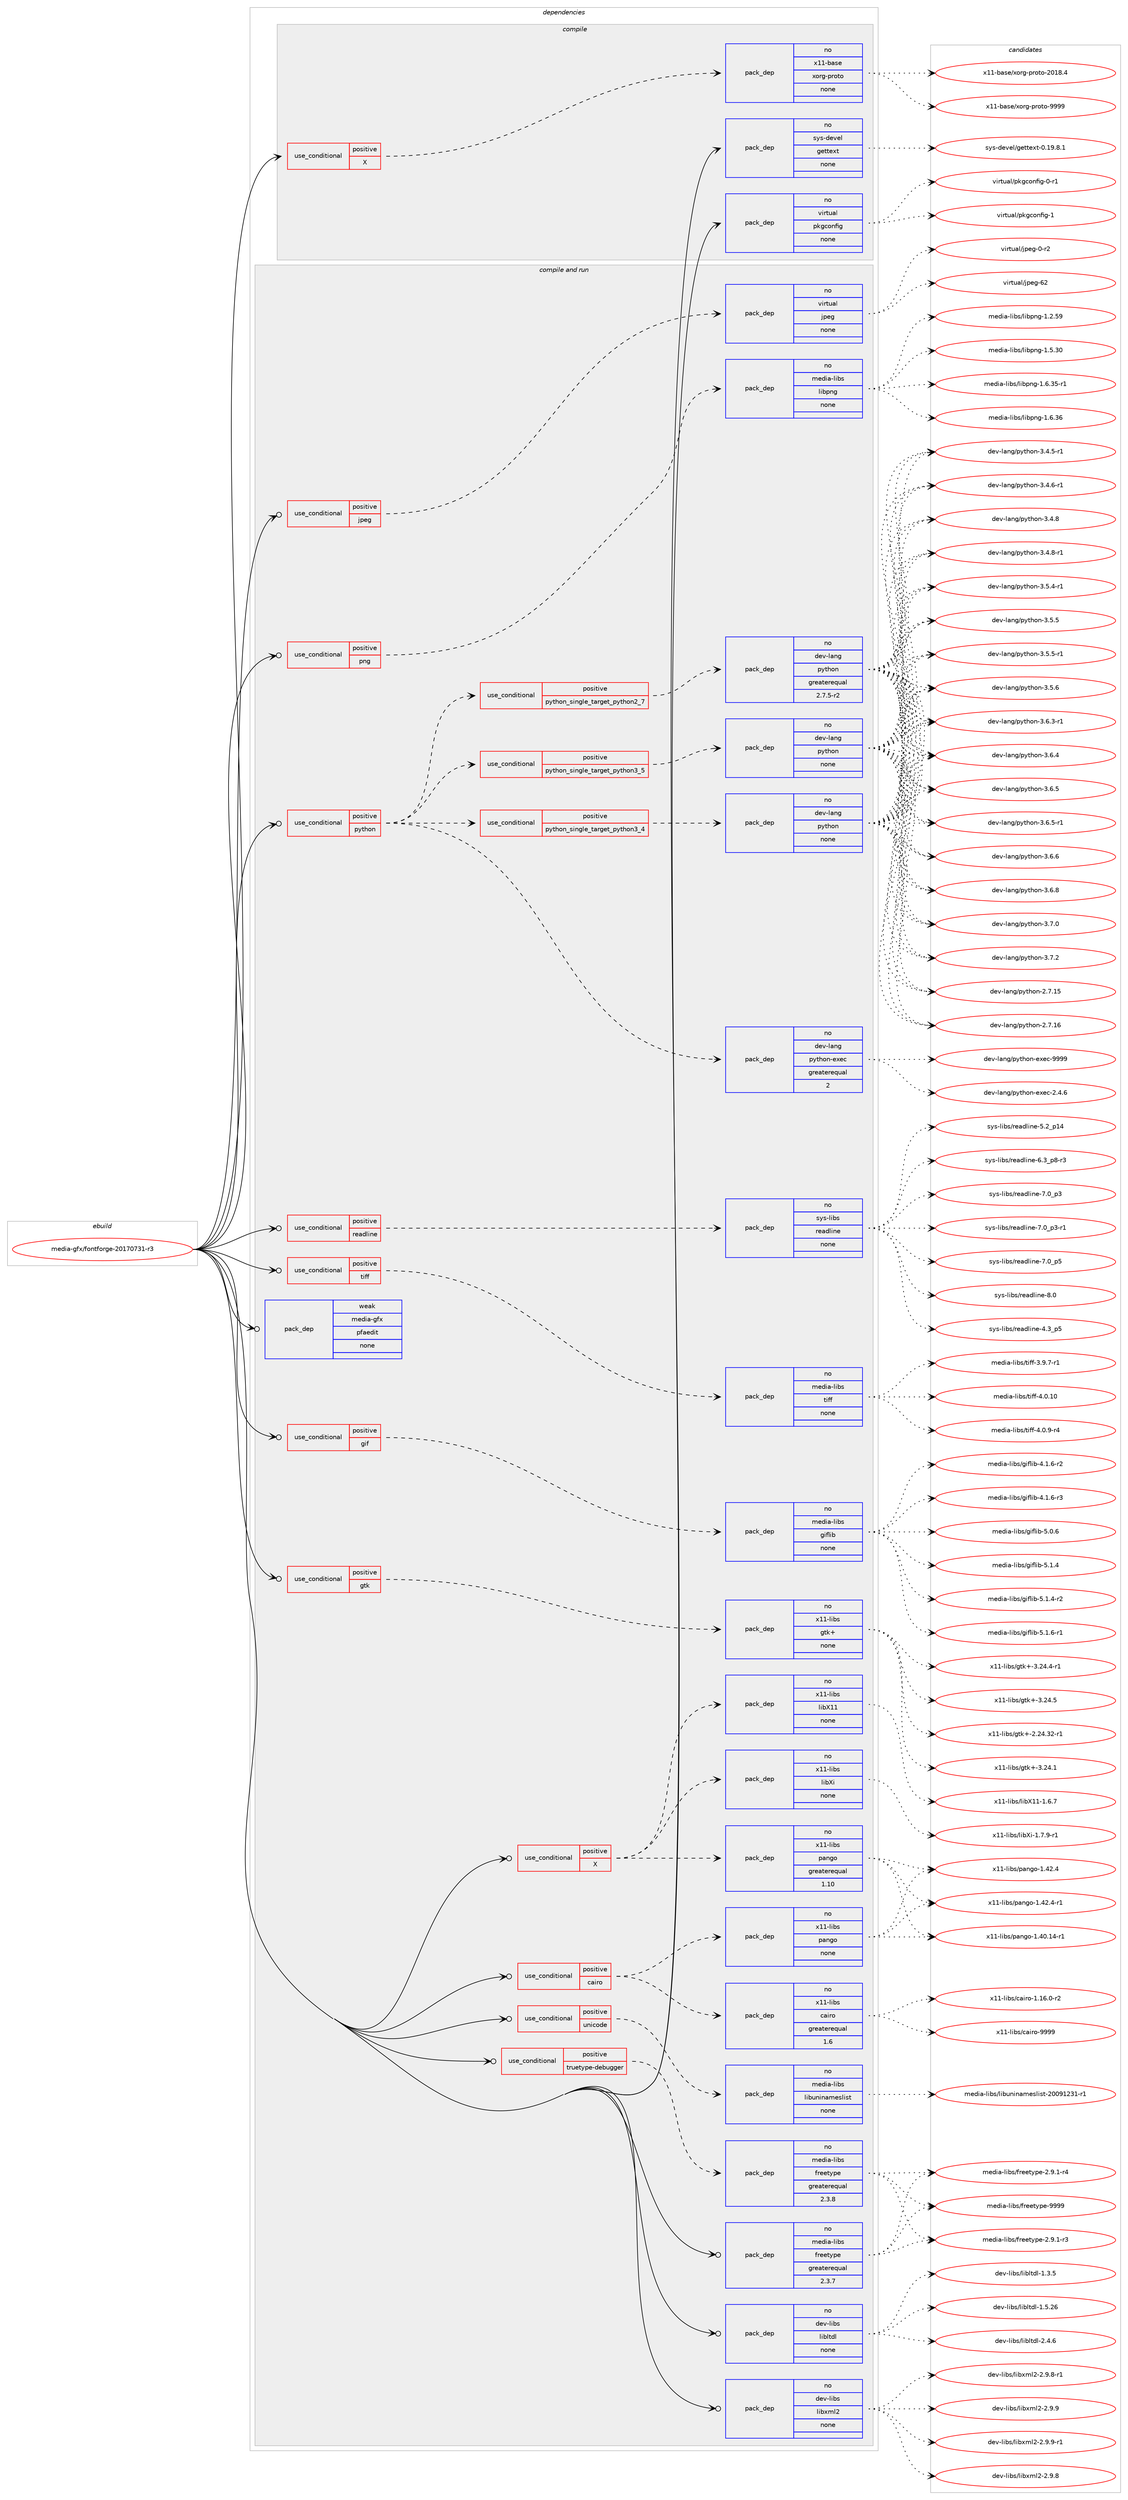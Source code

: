 digraph prolog {

# *************
# Graph options
# *************

newrank=true;
concentrate=true;
compound=true;
graph [rankdir=LR,fontname=Helvetica,fontsize=10,ranksep=1.5];#, ranksep=2.5, nodesep=0.2];
edge  [arrowhead=vee];
node  [fontname=Helvetica,fontsize=10];

# **********
# The ebuild
# **********

subgraph cluster_leftcol {
color=gray;
rank=same;
label=<<i>ebuild</i>>;
id [label="media-gfx/fontforge-20170731-r3", color=red, width=4, href="../media-gfx/fontforge-20170731-r3.svg"];
}

# ****************
# The dependencies
# ****************

subgraph cluster_midcol {
color=gray;
label=<<i>dependencies</i>>;
subgraph cluster_compile {
fillcolor="#eeeeee";
style=filled;
label=<<i>compile</i>>;
subgraph cond432402 {
dependency1603221 [label=<<TABLE BORDER="0" CELLBORDER="1" CELLSPACING="0" CELLPADDING="4"><TR><TD ROWSPAN="3" CELLPADDING="10">use_conditional</TD></TR><TR><TD>positive</TD></TR><TR><TD>X</TD></TR></TABLE>>, shape=none, color=red];
subgraph pack1145264 {
dependency1603222 [label=<<TABLE BORDER="0" CELLBORDER="1" CELLSPACING="0" CELLPADDING="4" WIDTH="220"><TR><TD ROWSPAN="6" CELLPADDING="30">pack_dep</TD></TR><TR><TD WIDTH="110">no</TD></TR><TR><TD>x11-base</TD></TR><TR><TD>xorg-proto</TD></TR><TR><TD>none</TD></TR><TR><TD></TD></TR></TABLE>>, shape=none, color=blue];
}
dependency1603221:e -> dependency1603222:w [weight=20,style="dashed",arrowhead="vee"];
}
id:e -> dependency1603221:w [weight=20,style="solid",arrowhead="vee"];
subgraph pack1145265 {
dependency1603223 [label=<<TABLE BORDER="0" CELLBORDER="1" CELLSPACING="0" CELLPADDING="4" WIDTH="220"><TR><TD ROWSPAN="6" CELLPADDING="30">pack_dep</TD></TR><TR><TD WIDTH="110">no</TD></TR><TR><TD>sys-devel</TD></TR><TR><TD>gettext</TD></TR><TR><TD>none</TD></TR><TR><TD></TD></TR></TABLE>>, shape=none, color=blue];
}
id:e -> dependency1603223:w [weight=20,style="solid",arrowhead="vee"];
subgraph pack1145266 {
dependency1603224 [label=<<TABLE BORDER="0" CELLBORDER="1" CELLSPACING="0" CELLPADDING="4" WIDTH="220"><TR><TD ROWSPAN="6" CELLPADDING="30">pack_dep</TD></TR><TR><TD WIDTH="110">no</TD></TR><TR><TD>virtual</TD></TR><TR><TD>pkgconfig</TD></TR><TR><TD>none</TD></TR><TR><TD></TD></TR></TABLE>>, shape=none, color=blue];
}
id:e -> dependency1603224:w [weight=20,style="solid",arrowhead="vee"];
}
subgraph cluster_compileandrun {
fillcolor="#eeeeee";
style=filled;
label=<<i>compile and run</i>>;
subgraph cond432403 {
dependency1603225 [label=<<TABLE BORDER="0" CELLBORDER="1" CELLSPACING="0" CELLPADDING="4"><TR><TD ROWSPAN="3" CELLPADDING="10">use_conditional</TD></TR><TR><TD>positive</TD></TR><TR><TD>X</TD></TR></TABLE>>, shape=none, color=red];
subgraph pack1145267 {
dependency1603226 [label=<<TABLE BORDER="0" CELLBORDER="1" CELLSPACING="0" CELLPADDING="4" WIDTH="220"><TR><TD ROWSPAN="6" CELLPADDING="30">pack_dep</TD></TR><TR><TD WIDTH="110">no</TD></TR><TR><TD>x11-libs</TD></TR><TR><TD>libX11</TD></TR><TR><TD>none</TD></TR><TR><TD></TD></TR></TABLE>>, shape=none, color=blue];
}
dependency1603225:e -> dependency1603226:w [weight=20,style="dashed",arrowhead="vee"];
subgraph pack1145268 {
dependency1603227 [label=<<TABLE BORDER="0" CELLBORDER="1" CELLSPACING="0" CELLPADDING="4" WIDTH="220"><TR><TD ROWSPAN="6" CELLPADDING="30">pack_dep</TD></TR><TR><TD WIDTH="110">no</TD></TR><TR><TD>x11-libs</TD></TR><TR><TD>libXi</TD></TR><TR><TD>none</TD></TR><TR><TD></TD></TR></TABLE>>, shape=none, color=blue];
}
dependency1603225:e -> dependency1603227:w [weight=20,style="dashed",arrowhead="vee"];
subgraph pack1145269 {
dependency1603228 [label=<<TABLE BORDER="0" CELLBORDER="1" CELLSPACING="0" CELLPADDING="4" WIDTH="220"><TR><TD ROWSPAN="6" CELLPADDING="30">pack_dep</TD></TR><TR><TD WIDTH="110">no</TD></TR><TR><TD>x11-libs</TD></TR><TR><TD>pango</TD></TR><TR><TD>greaterequal</TD></TR><TR><TD>1.10</TD></TR></TABLE>>, shape=none, color=blue];
}
dependency1603225:e -> dependency1603228:w [weight=20,style="dashed",arrowhead="vee"];
}
id:e -> dependency1603225:w [weight=20,style="solid",arrowhead="odotvee"];
subgraph cond432404 {
dependency1603229 [label=<<TABLE BORDER="0" CELLBORDER="1" CELLSPACING="0" CELLPADDING="4"><TR><TD ROWSPAN="3" CELLPADDING="10">use_conditional</TD></TR><TR><TD>positive</TD></TR><TR><TD>cairo</TD></TR></TABLE>>, shape=none, color=red];
subgraph pack1145270 {
dependency1603230 [label=<<TABLE BORDER="0" CELLBORDER="1" CELLSPACING="0" CELLPADDING="4" WIDTH="220"><TR><TD ROWSPAN="6" CELLPADDING="30">pack_dep</TD></TR><TR><TD WIDTH="110">no</TD></TR><TR><TD>x11-libs</TD></TR><TR><TD>cairo</TD></TR><TR><TD>greaterequal</TD></TR><TR><TD>1.6</TD></TR></TABLE>>, shape=none, color=blue];
}
dependency1603229:e -> dependency1603230:w [weight=20,style="dashed",arrowhead="vee"];
subgraph pack1145271 {
dependency1603231 [label=<<TABLE BORDER="0" CELLBORDER="1" CELLSPACING="0" CELLPADDING="4" WIDTH="220"><TR><TD ROWSPAN="6" CELLPADDING="30">pack_dep</TD></TR><TR><TD WIDTH="110">no</TD></TR><TR><TD>x11-libs</TD></TR><TR><TD>pango</TD></TR><TR><TD>none</TD></TR><TR><TD></TD></TR></TABLE>>, shape=none, color=blue];
}
dependency1603229:e -> dependency1603231:w [weight=20,style="dashed",arrowhead="vee"];
}
id:e -> dependency1603229:w [weight=20,style="solid",arrowhead="odotvee"];
subgraph cond432405 {
dependency1603232 [label=<<TABLE BORDER="0" CELLBORDER="1" CELLSPACING="0" CELLPADDING="4"><TR><TD ROWSPAN="3" CELLPADDING="10">use_conditional</TD></TR><TR><TD>positive</TD></TR><TR><TD>gif</TD></TR></TABLE>>, shape=none, color=red];
subgraph pack1145272 {
dependency1603233 [label=<<TABLE BORDER="0" CELLBORDER="1" CELLSPACING="0" CELLPADDING="4" WIDTH="220"><TR><TD ROWSPAN="6" CELLPADDING="30">pack_dep</TD></TR><TR><TD WIDTH="110">no</TD></TR><TR><TD>media-libs</TD></TR><TR><TD>giflib</TD></TR><TR><TD>none</TD></TR><TR><TD></TD></TR></TABLE>>, shape=none, color=blue];
}
dependency1603232:e -> dependency1603233:w [weight=20,style="dashed",arrowhead="vee"];
}
id:e -> dependency1603232:w [weight=20,style="solid",arrowhead="odotvee"];
subgraph cond432406 {
dependency1603234 [label=<<TABLE BORDER="0" CELLBORDER="1" CELLSPACING="0" CELLPADDING="4"><TR><TD ROWSPAN="3" CELLPADDING="10">use_conditional</TD></TR><TR><TD>positive</TD></TR><TR><TD>gtk</TD></TR></TABLE>>, shape=none, color=red];
subgraph pack1145273 {
dependency1603235 [label=<<TABLE BORDER="0" CELLBORDER="1" CELLSPACING="0" CELLPADDING="4" WIDTH="220"><TR><TD ROWSPAN="6" CELLPADDING="30">pack_dep</TD></TR><TR><TD WIDTH="110">no</TD></TR><TR><TD>x11-libs</TD></TR><TR><TD>gtk+</TD></TR><TR><TD>none</TD></TR><TR><TD></TD></TR></TABLE>>, shape=none, color=blue];
}
dependency1603234:e -> dependency1603235:w [weight=20,style="dashed",arrowhead="vee"];
}
id:e -> dependency1603234:w [weight=20,style="solid",arrowhead="odotvee"];
subgraph cond432407 {
dependency1603236 [label=<<TABLE BORDER="0" CELLBORDER="1" CELLSPACING="0" CELLPADDING="4"><TR><TD ROWSPAN="3" CELLPADDING="10">use_conditional</TD></TR><TR><TD>positive</TD></TR><TR><TD>jpeg</TD></TR></TABLE>>, shape=none, color=red];
subgraph pack1145274 {
dependency1603237 [label=<<TABLE BORDER="0" CELLBORDER="1" CELLSPACING="0" CELLPADDING="4" WIDTH="220"><TR><TD ROWSPAN="6" CELLPADDING="30">pack_dep</TD></TR><TR><TD WIDTH="110">no</TD></TR><TR><TD>virtual</TD></TR><TR><TD>jpeg</TD></TR><TR><TD>none</TD></TR><TR><TD></TD></TR></TABLE>>, shape=none, color=blue];
}
dependency1603236:e -> dependency1603237:w [weight=20,style="dashed",arrowhead="vee"];
}
id:e -> dependency1603236:w [weight=20,style="solid",arrowhead="odotvee"];
subgraph cond432408 {
dependency1603238 [label=<<TABLE BORDER="0" CELLBORDER="1" CELLSPACING="0" CELLPADDING="4"><TR><TD ROWSPAN="3" CELLPADDING="10">use_conditional</TD></TR><TR><TD>positive</TD></TR><TR><TD>png</TD></TR></TABLE>>, shape=none, color=red];
subgraph pack1145275 {
dependency1603239 [label=<<TABLE BORDER="0" CELLBORDER="1" CELLSPACING="0" CELLPADDING="4" WIDTH="220"><TR><TD ROWSPAN="6" CELLPADDING="30">pack_dep</TD></TR><TR><TD WIDTH="110">no</TD></TR><TR><TD>media-libs</TD></TR><TR><TD>libpng</TD></TR><TR><TD>none</TD></TR><TR><TD></TD></TR></TABLE>>, shape=none, color=blue];
}
dependency1603238:e -> dependency1603239:w [weight=20,style="dashed",arrowhead="vee"];
}
id:e -> dependency1603238:w [weight=20,style="solid",arrowhead="odotvee"];
subgraph cond432409 {
dependency1603240 [label=<<TABLE BORDER="0" CELLBORDER="1" CELLSPACING="0" CELLPADDING="4"><TR><TD ROWSPAN="3" CELLPADDING="10">use_conditional</TD></TR><TR><TD>positive</TD></TR><TR><TD>python</TD></TR></TABLE>>, shape=none, color=red];
subgraph cond432410 {
dependency1603241 [label=<<TABLE BORDER="0" CELLBORDER="1" CELLSPACING="0" CELLPADDING="4"><TR><TD ROWSPAN="3" CELLPADDING="10">use_conditional</TD></TR><TR><TD>positive</TD></TR><TR><TD>python_single_target_python2_7</TD></TR></TABLE>>, shape=none, color=red];
subgraph pack1145276 {
dependency1603242 [label=<<TABLE BORDER="0" CELLBORDER="1" CELLSPACING="0" CELLPADDING="4" WIDTH="220"><TR><TD ROWSPAN="6" CELLPADDING="30">pack_dep</TD></TR><TR><TD WIDTH="110">no</TD></TR><TR><TD>dev-lang</TD></TR><TR><TD>python</TD></TR><TR><TD>greaterequal</TD></TR><TR><TD>2.7.5-r2</TD></TR></TABLE>>, shape=none, color=blue];
}
dependency1603241:e -> dependency1603242:w [weight=20,style="dashed",arrowhead="vee"];
}
dependency1603240:e -> dependency1603241:w [weight=20,style="dashed",arrowhead="vee"];
subgraph cond432411 {
dependency1603243 [label=<<TABLE BORDER="0" CELLBORDER="1" CELLSPACING="0" CELLPADDING="4"><TR><TD ROWSPAN="3" CELLPADDING="10">use_conditional</TD></TR><TR><TD>positive</TD></TR><TR><TD>python_single_target_python3_4</TD></TR></TABLE>>, shape=none, color=red];
subgraph pack1145277 {
dependency1603244 [label=<<TABLE BORDER="0" CELLBORDER="1" CELLSPACING="0" CELLPADDING="4" WIDTH="220"><TR><TD ROWSPAN="6" CELLPADDING="30">pack_dep</TD></TR><TR><TD WIDTH="110">no</TD></TR><TR><TD>dev-lang</TD></TR><TR><TD>python</TD></TR><TR><TD>none</TD></TR><TR><TD></TD></TR></TABLE>>, shape=none, color=blue];
}
dependency1603243:e -> dependency1603244:w [weight=20,style="dashed",arrowhead="vee"];
}
dependency1603240:e -> dependency1603243:w [weight=20,style="dashed",arrowhead="vee"];
subgraph cond432412 {
dependency1603245 [label=<<TABLE BORDER="0" CELLBORDER="1" CELLSPACING="0" CELLPADDING="4"><TR><TD ROWSPAN="3" CELLPADDING="10">use_conditional</TD></TR><TR><TD>positive</TD></TR><TR><TD>python_single_target_python3_5</TD></TR></TABLE>>, shape=none, color=red];
subgraph pack1145278 {
dependency1603246 [label=<<TABLE BORDER="0" CELLBORDER="1" CELLSPACING="0" CELLPADDING="4" WIDTH="220"><TR><TD ROWSPAN="6" CELLPADDING="30">pack_dep</TD></TR><TR><TD WIDTH="110">no</TD></TR><TR><TD>dev-lang</TD></TR><TR><TD>python</TD></TR><TR><TD>none</TD></TR><TR><TD></TD></TR></TABLE>>, shape=none, color=blue];
}
dependency1603245:e -> dependency1603246:w [weight=20,style="dashed",arrowhead="vee"];
}
dependency1603240:e -> dependency1603245:w [weight=20,style="dashed",arrowhead="vee"];
subgraph pack1145279 {
dependency1603247 [label=<<TABLE BORDER="0" CELLBORDER="1" CELLSPACING="0" CELLPADDING="4" WIDTH="220"><TR><TD ROWSPAN="6" CELLPADDING="30">pack_dep</TD></TR><TR><TD WIDTH="110">no</TD></TR><TR><TD>dev-lang</TD></TR><TR><TD>python-exec</TD></TR><TR><TD>greaterequal</TD></TR><TR><TD>2</TD></TR></TABLE>>, shape=none, color=blue];
}
dependency1603240:e -> dependency1603247:w [weight=20,style="dashed",arrowhead="vee"];
}
id:e -> dependency1603240:w [weight=20,style="solid",arrowhead="odotvee"];
subgraph cond432413 {
dependency1603248 [label=<<TABLE BORDER="0" CELLBORDER="1" CELLSPACING="0" CELLPADDING="4"><TR><TD ROWSPAN="3" CELLPADDING="10">use_conditional</TD></TR><TR><TD>positive</TD></TR><TR><TD>readline</TD></TR></TABLE>>, shape=none, color=red];
subgraph pack1145280 {
dependency1603249 [label=<<TABLE BORDER="0" CELLBORDER="1" CELLSPACING="0" CELLPADDING="4" WIDTH="220"><TR><TD ROWSPAN="6" CELLPADDING="30">pack_dep</TD></TR><TR><TD WIDTH="110">no</TD></TR><TR><TD>sys-libs</TD></TR><TR><TD>readline</TD></TR><TR><TD>none</TD></TR><TR><TD></TD></TR></TABLE>>, shape=none, color=blue];
}
dependency1603248:e -> dependency1603249:w [weight=20,style="dashed",arrowhead="vee"];
}
id:e -> dependency1603248:w [weight=20,style="solid",arrowhead="odotvee"];
subgraph cond432414 {
dependency1603250 [label=<<TABLE BORDER="0" CELLBORDER="1" CELLSPACING="0" CELLPADDING="4"><TR><TD ROWSPAN="3" CELLPADDING="10">use_conditional</TD></TR><TR><TD>positive</TD></TR><TR><TD>tiff</TD></TR></TABLE>>, shape=none, color=red];
subgraph pack1145281 {
dependency1603251 [label=<<TABLE BORDER="0" CELLBORDER="1" CELLSPACING="0" CELLPADDING="4" WIDTH="220"><TR><TD ROWSPAN="6" CELLPADDING="30">pack_dep</TD></TR><TR><TD WIDTH="110">no</TD></TR><TR><TD>media-libs</TD></TR><TR><TD>tiff</TD></TR><TR><TD>none</TD></TR><TR><TD></TD></TR></TABLE>>, shape=none, color=blue];
}
dependency1603250:e -> dependency1603251:w [weight=20,style="dashed",arrowhead="vee"];
}
id:e -> dependency1603250:w [weight=20,style="solid",arrowhead="odotvee"];
subgraph cond432415 {
dependency1603252 [label=<<TABLE BORDER="0" CELLBORDER="1" CELLSPACING="0" CELLPADDING="4"><TR><TD ROWSPAN="3" CELLPADDING="10">use_conditional</TD></TR><TR><TD>positive</TD></TR><TR><TD>truetype-debugger</TD></TR></TABLE>>, shape=none, color=red];
subgraph pack1145282 {
dependency1603253 [label=<<TABLE BORDER="0" CELLBORDER="1" CELLSPACING="0" CELLPADDING="4" WIDTH="220"><TR><TD ROWSPAN="6" CELLPADDING="30">pack_dep</TD></TR><TR><TD WIDTH="110">no</TD></TR><TR><TD>media-libs</TD></TR><TR><TD>freetype</TD></TR><TR><TD>greaterequal</TD></TR><TR><TD>2.3.8</TD></TR></TABLE>>, shape=none, color=blue];
}
dependency1603252:e -> dependency1603253:w [weight=20,style="dashed",arrowhead="vee"];
}
id:e -> dependency1603252:w [weight=20,style="solid",arrowhead="odotvee"];
subgraph cond432416 {
dependency1603254 [label=<<TABLE BORDER="0" CELLBORDER="1" CELLSPACING="0" CELLPADDING="4"><TR><TD ROWSPAN="3" CELLPADDING="10">use_conditional</TD></TR><TR><TD>positive</TD></TR><TR><TD>unicode</TD></TR></TABLE>>, shape=none, color=red];
subgraph pack1145283 {
dependency1603255 [label=<<TABLE BORDER="0" CELLBORDER="1" CELLSPACING="0" CELLPADDING="4" WIDTH="220"><TR><TD ROWSPAN="6" CELLPADDING="30">pack_dep</TD></TR><TR><TD WIDTH="110">no</TD></TR><TR><TD>media-libs</TD></TR><TR><TD>libuninameslist</TD></TR><TR><TD>none</TD></TR><TR><TD></TD></TR></TABLE>>, shape=none, color=blue];
}
dependency1603254:e -> dependency1603255:w [weight=20,style="dashed",arrowhead="vee"];
}
id:e -> dependency1603254:w [weight=20,style="solid",arrowhead="odotvee"];
subgraph pack1145284 {
dependency1603256 [label=<<TABLE BORDER="0" CELLBORDER="1" CELLSPACING="0" CELLPADDING="4" WIDTH="220"><TR><TD ROWSPAN="6" CELLPADDING="30">pack_dep</TD></TR><TR><TD WIDTH="110">no</TD></TR><TR><TD>dev-libs</TD></TR><TR><TD>libltdl</TD></TR><TR><TD>none</TD></TR><TR><TD></TD></TR></TABLE>>, shape=none, color=blue];
}
id:e -> dependency1603256:w [weight=20,style="solid",arrowhead="odotvee"];
subgraph pack1145285 {
dependency1603257 [label=<<TABLE BORDER="0" CELLBORDER="1" CELLSPACING="0" CELLPADDING="4" WIDTH="220"><TR><TD ROWSPAN="6" CELLPADDING="30">pack_dep</TD></TR><TR><TD WIDTH="110">no</TD></TR><TR><TD>dev-libs</TD></TR><TR><TD>libxml2</TD></TR><TR><TD>none</TD></TR><TR><TD></TD></TR></TABLE>>, shape=none, color=blue];
}
id:e -> dependency1603257:w [weight=20,style="solid",arrowhead="odotvee"];
subgraph pack1145286 {
dependency1603258 [label=<<TABLE BORDER="0" CELLBORDER="1" CELLSPACING="0" CELLPADDING="4" WIDTH="220"><TR><TD ROWSPAN="6" CELLPADDING="30">pack_dep</TD></TR><TR><TD WIDTH="110">no</TD></TR><TR><TD>media-libs</TD></TR><TR><TD>freetype</TD></TR><TR><TD>greaterequal</TD></TR><TR><TD>2.3.7</TD></TR></TABLE>>, shape=none, color=blue];
}
id:e -> dependency1603258:w [weight=20,style="solid",arrowhead="odotvee"];
subgraph pack1145287 {
dependency1603259 [label=<<TABLE BORDER="0" CELLBORDER="1" CELLSPACING="0" CELLPADDING="4" WIDTH="220"><TR><TD ROWSPAN="6" CELLPADDING="30">pack_dep</TD></TR><TR><TD WIDTH="110">weak</TD></TR><TR><TD>media-gfx</TD></TR><TR><TD>pfaedit</TD></TR><TR><TD>none</TD></TR><TR><TD></TD></TR></TABLE>>, shape=none, color=blue];
}
id:e -> dependency1603259:w [weight=20,style="solid",arrowhead="odotvee"];
}
subgraph cluster_run {
fillcolor="#eeeeee";
style=filled;
label=<<i>run</i>>;
}
}

# **************
# The candidates
# **************

subgraph cluster_choices {
rank=same;
color=gray;
label=<<i>candidates</i>>;

subgraph choice1145264 {
color=black;
nodesep=1;
choice1204949459897115101471201111141034511211411111611145504849564652 [label="x11-base/xorg-proto-2018.4", color=red, width=4,href="../x11-base/xorg-proto-2018.4.svg"];
choice120494945989711510147120111114103451121141111161114557575757 [label="x11-base/xorg-proto-9999", color=red, width=4,href="../x11-base/xorg-proto-9999.svg"];
dependency1603222:e -> choice1204949459897115101471201111141034511211411111611145504849564652:w [style=dotted,weight="100"];
dependency1603222:e -> choice120494945989711510147120111114103451121141111161114557575757:w [style=dotted,weight="100"];
}
subgraph choice1145265 {
color=black;
nodesep=1;
choice1151211154510010111810110847103101116116101120116454846495746564649 [label="sys-devel/gettext-0.19.8.1", color=red, width=4,href="../sys-devel/gettext-0.19.8.1.svg"];
dependency1603223:e -> choice1151211154510010111810110847103101116116101120116454846495746564649:w [style=dotted,weight="100"];
}
subgraph choice1145266 {
color=black;
nodesep=1;
choice11810511411611797108471121071039911111010210510345484511449 [label="virtual/pkgconfig-0-r1", color=red, width=4,href="../virtual/pkgconfig-0-r1.svg"];
choice1181051141161179710847112107103991111101021051034549 [label="virtual/pkgconfig-1", color=red, width=4,href="../virtual/pkgconfig-1.svg"];
dependency1603224:e -> choice11810511411611797108471121071039911111010210510345484511449:w [style=dotted,weight="100"];
dependency1603224:e -> choice1181051141161179710847112107103991111101021051034549:w [style=dotted,weight="100"];
}
subgraph choice1145267 {
color=black;
nodesep=1;
choice120494945108105981154710810598884949454946544655 [label="x11-libs/libX11-1.6.7", color=red, width=4,href="../x11-libs/libX11-1.6.7.svg"];
dependency1603226:e -> choice120494945108105981154710810598884949454946544655:w [style=dotted,weight="100"];
}
subgraph choice1145268 {
color=black;
nodesep=1;
choice120494945108105981154710810598881054549465546574511449 [label="x11-libs/libXi-1.7.9-r1", color=red, width=4,href="../x11-libs/libXi-1.7.9-r1.svg"];
dependency1603227:e -> choice120494945108105981154710810598881054549465546574511449:w [style=dotted,weight="100"];
}
subgraph choice1145269 {
color=black;
nodesep=1;
choice12049494510810598115471129711010311145494652484649524511449 [label="x11-libs/pango-1.40.14-r1", color=red, width=4,href="../x11-libs/pango-1.40.14-r1.svg"];
choice12049494510810598115471129711010311145494652504652 [label="x11-libs/pango-1.42.4", color=red, width=4,href="../x11-libs/pango-1.42.4.svg"];
choice120494945108105981154711297110103111454946525046524511449 [label="x11-libs/pango-1.42.4-r1", color=red, width=4,href="../x11-libs/pango-1.42.4-r1.svg"];
dependency1603228:e -> choice12049494510810598115471129711010311145494652484649524511449:w [style=dotted,weight="100"];
dependency1603228:e -> choice12049494510810598115471129711010311145494652504652:w [style=dotted,weight="100"];
dependency1603228:e -> choice120494945108105981154711297110103111454946525046524511449:w [style=dotted,weight="100"];
}
subgraph choice1145270 {
color=black;
nodesep=1;
choice12049494510810598115479997105114111454946495446484511450 [label="x11-libs/cairo-1.16.0-r2", color=red, width=4,href="../x11-libs/cairo-1.16.0-r2.svg"];
choice120494945108105981154799971051141114557575757 [label="x11-libs/cairo-9999", color=red, width=4,href="../x11-libs/cairo-9999.svg"];
dependency1603230:e -> choice12049494510810598115479997105114111454946495446484511450:w [style=dotted,weight="100"];
dependency1603230:e -> choice120494945108105981154799971051141114557575757:w [style=dotted,weight="100"];
}
subgraph choice1145271 {
color=black;
nodesep=1;
choice12049494510810598115471129711010311145494652484649524511449 [label="x11-libs/pango-1.40.14-r1", color=red, width=4,href="../x11-libs/pango-1.40.14-r1.svg"];
choice12049494510810598115471129711010311145494652504652 [label="x11-libs/pango-1.42.4", color=red, width=4,href="../x11-libs/pango-1.42.4.svg"];
choice120494945108105981154711297110103111454946525046524511449 [label="x11-libs/pango-1.42.4-r1", color=red, width=4,href="../x11-libs/pango-1.42.4-r1.svg"];
dependency1603231:e -> choice12049494510810598115471129711010311145494652484649524511449:w [style=dotted,weight="100"];
dependency1603231:e -> choice12049494510810598115471129711010311145494652504652:w [style=dotted,weight="100"];
dependency1603231:e -> choice120494945108105981154711297110103111454946525046524511449:w [style=dotted,weight="100"];
}
subgraph choice1145272 {
color=black;
nodesep=1;
choice10910110010597451081059811547103105102108105984552464946544511450 [label="media-libs/giflib-4.1.6-r2", color=red, width=4,href="../media-libs/giflib-4.1.6-r2.svg"];
choice10910110010597451081059811547103105102108105984552464946544511451 [label="media-libs/giflib-4.1.6-r3", color=red, width=4,href="../media-libs/giflib-4.1.6-r3.svg"];
choice1091011001059745108105981154710310510210810598455346484654 [label="media-libs/giflib-5.0.6", color=red, width=4,href="../media-libs/giflib-5.0.6.svg"];
choice1091011001059745108105981154710310510210810598455346494652 [label="media-libs/giflib-5.1.4", color=red, width=4,href="../media-libs/giflib-5.1.4.svg"];
choice10910110010597451081059811547103105102108105984553464946524511450 [label="media-libs/giflib-5.1.4-r2", color=red, width=4,href="../media-libs/giflib-5.1.4-r2.svg"];
choice10910110010597451081059811547103105102108105984553464946544511449 [label="media-libs/giflib-5.1.6-r1", color=red, width=4,href="../media-libs/giflib-5.1.6-r1.svg"];
dependency1603233:e -> choice10910110010597451081059811547103105102108105984552464946544511450:w [style=dotted,weight="100"];
dependency1603233:e -> choice10910110010597451081059811547103105102108105984552464946544511451:w [style=dotted,weight="100"];
dependency1603233:e -> choice1091011001059745108105981154710310510210810598455346484654:w [style=dotted,weight="100"];
dependency1603233:e -> choice1091011001059745108105981154710310510210810598455346494652:w [style=dotted,weight="100"];
dependency1603233:e -> choice10910110010597451081059811547103105102108105984553464946524511450:w [style=dotted,weight="100"];
dependency1603233:e -> choice10910110010597451081059811547103105102108105984553464946544511449:w [style=dotted,weight="100"];
}
subgraph choice1145273 {
color=black;
nodesep=1;
choice12049494510810598115471031161074345504650524651504511449 [label="x11-libs/gtk+-2.24.32-r1", color=red, width=4,href="../x11-libs/gtk+-2.24.32-r1.svg"];
choice12049494510810598115471031161074345514650524649 [label="x11-libs/gtk+-3.24.1", color=red, width=4,href="../x11-libs/gtk+-3.24.1.svg"];
choice120494945108105981154710311610743455146505246524511449 [label="x11-libs/gtk+-3.24.4-r1", color=red, width=4,href="../x11-libs/gtk+-3.24.4-r1.svg"];
choice12049494510810598115471031161074345514650524653 [label="x11-libs/gtk+-3.24.5", color=red, width=4,href="../x11-libs/gtk+-3.24.5.svg"];
dependency1603235:e -> choice12049494510810598115471031161074345504650524651504511449:w [style=dotted,weight="100"];
dependency1603235:e -> choice12049494510810598115471031161074345514650524649:w [style=dotted,weight="100"];
dependency1603235:e -> choice120494945108105981154710311610743455146505246524511449:w [style=dotted,weight="100"];
dependency1603235:e -> choice12049494510810598115471031161074345514650524653:w [style=dotted,weight="100"];
}
subgraph choice1145274 {
color=black;
nodesep=1;
choice118105114116117971084710611210110345484511450 [label="virtual/jpeg-0-r2", color=red, width=4,href="../virtual/jpeg-0-r2.svg"];
choice1181051141161179710847106112101103455450 [label="virtual/jpeg-62", color=red, width=4,href="../virtual/jpeg-62.svg"];
dependency1603237:e -> choice118105114116117971084710611210110345484511450:w [style=dotted,weight="100"];
dependency1603237:e -> choice1181051141161179710847106112101103455450:w [style=dotted,weight="100"];
}
subgraph choice1145275 {
color=black;
nodesep=1;
choice109101100105974510810598115471081059811211010345494650465357 [label="media-libs/libpng-1.2.59", color=red, width=4,href="../media-libs/libpng-1.2.59.svg"];
choice109101100105974510810598115471081059811211010345494653465148 [label="media-libs/libpng-1.5.30", color=red, width=4,href="../media-libs/libpng-1.5.30.svg"];
choice1091011001059745108105981154710810598112110103454946544651534511449 [label="media-libs/libpng-1.6.35-r1", color=red, width=4,href="../media-libs/libpng-1.6.35-r1.svg"];
choice109101100105974510810598115471081059811211010345494654465154 [label="media-libs/libpng-1.6.36", color=red, width=4,href="../media-libs/libpng-1.6.36.svg"];
dependency1603239:e -> choice109101100105974510810598115471081059811211010345494650465357:w [style=dotted,weight="100"];
dependency1603239:e -> choice109101100105974510810598115471081059811211010345494653465148:w [style=dotted,weight="100"];
dependency1603239:e -> choice1091011001059745108105981154710810598112110103454946544651534511449:w [style=dotted,weight="100"];
dependency1603239:e -> choice109101100105974510810598115471081059811211010345494654465154:w [style=dotted,weight="100"];
}
subgraph choice1145276 {
color=black;
nodesep=1;
choice10010111845108971101034711212111610411111045504655464953 [label="dev-lang/python-2.7.15", color=red, width=4,href="../dev-lang/python-2.7.15.svg"];
choice10010111845108971101034711212111610411111045504655464954 [label="dev-lang/python-2.7.16", color=red, width=4,href="../dev-lang/python-2.7.16.svg"];
choice1001011184510897110103471121211161041111104551465246534511449 [label="dev-lang/python-3.4.5-r1", color=red, width=4,href="../dev-lang/python-3.4.5-r1.svg"];
choice1001011184510897110103471121211161041111104551465246544511449 [label="dev-lang/python-3.4.6-r1", color=red, width=4,href="../dev-lang/python-3.4.6-r1.svg"];
choice100101118451089711010347112121116104111110455146524656 [label="dev-lang/python-3.4.8", color=red, width=4,href="../dev-lang/python-3.4.8.svg"];
choice1001011184510897110103471121211161041111104551465246564511449 [label="dev-lang/python-3.4.8-r1", color=red, width=4,href="../dev-lang/python-3.4.8-r1.svg"];
choice1001011184510897110103471121211161041111104551465346524511449 [label="dev-lang/python-3.5.4-r1", color=red, width=4,href="../dev-lang/python-3.5.4-r1.svg"];
choice100101118451089711010347112121116104111110455146534653 [label="dev-lang/python-3.5.5", color=red, width=4,href="../dev-lang/python-3.5.5.svg"];
choice1001011184510897110103471121211161041111104551465346534511449 [label="dev-lang/python-3.5.5-r1", color=red, width=4,href="../dev-lang/python-3.5.5-r1.svg"];
choice100101118451089711010347112121116104111110455146534654 [label="dev-lang/python-3.5.6", color=red, width=4,href="../dev-lang/python-3.5.6.svg"];
choice1001011184510897110103471121211161041111104551465446514511449 [label="dev-lang/python-3.6.3-r1", color=red, width=4,href="../dev-lang/python-3.6.3-r1.svg"];
choice100101118451089711010347112121116104111110455146544652 [label="dev-lang/python-3.6.4", color=red, width=4,href="../dev-lang/python-3.6.4.svg"];
choice100101118451089711010347112121116104111110455146544653 [label="dev-lang/python-3.6.5", color=red, width=4,href="../dev-lang/python-3.6.5.svg"];
choice1001011184510897110103471121211161041111104551465446534511449 [label="dev-lang/python-3.6.5-r1", color=red, width=4,href="../dev-lang/python-3.6.5-r1.svg"];
choice100101118451089711010347112121116104111110455146544654 [label="dev-lang/python-3.6.6", color=red, width=4,href="../dev-lang/python-3.6.6.svg"];
choice100101118451089711010347112121116104111110455146544656 [label="dev-lang/python-3.6.8", color=red, width=4,href="../dev-lang/python-3.6.8.svg"];
choice100101118451089711010347112121116104111110455146554648 [label="dev-lang/python-3.7.0", color=red, width=4,href="../dev-lang/python-3.7.0.svg"];
choice100101118451089711010347112121116104111110455146554650 [label="dev-lang/python-3.7.2", color=red, width=4,href="../dev-lang/python-3.7.2.svg"];
dependency1603242:e -> choice10010111845108971101034711212111610411111045504655464953:w [style=dotted,weight="100"];
dependency1603242:e -> choice10010111845108971101034711212111610411111045504655464954:w [style=dotted,weight="100"];
dependency1603242:e -> choice1001011184510897110103471121211161041111104551465246534511449:w [style=dotted,weight="100"];
dependency1603242:e -> choice1001011184510897110103471121211161041111104551465246544511449:w [style=dotted,weight="100"];
dependency1603242:e -> choice100101118451089711010347112121116104111110455146524656:w [style=dotted,weight="100"];
dependency1603242:e -> choice1001011184510897110103471121211161041111104551465246564511449:w [style=dotted,weight="100"];
dependency1603242:e -> choice1001011184510897110103471121211161041111104551465346524511449:w [style=dotted,weight="100"];
dependency1603242:e -> choice100101118451089711010347112121116104111110455146534653:w [style=dotted,weight="100"];
dependency1603242:e -> choice1001011184510897110103471121211161041111104551465346534511449:w [style=dotted,weight="100"];
dependency1603242:e -> choice100101118451089711010347112121116104111110455146534654:w [style=dotted,weight="100"];
dependency1603242:e -> choice1001011184510897110103471121211161041111104551465446514511449:w [style=dotted,weight="100"];
dependency1603242:e -> choice100101118451089711010347112121116104111110455146544652:w [style=dotted,weight="100"];
dependency1603242:e -> choice100101118451089711010347112121116104111110455146544653:w [style=dotted,weight="100"];
dependency1603242:e -> choice1001011184510897110103471121211161041111104551465446534511449:w [style=dotted,weight="100"];
dependency1603242:e -> choice100101118451089711010347112121116104111110455146544654:w [style=dotted,weight="100"];
dependency1603242:e -> choice100101118451089711010347112121116104111110455146544656:w [style=dotted,weight="100"];
dependency1603242:e -> choice100101118451089711010347112121116104111110455146554648:w [style=dotted,weight="100"];
dependency1603242:e -> choice100101118451089711010347112121116104111110455146554650:w [style=dotted,weight="100"];
}
subgraph choice1145277 {
color=black;
nodesep=1;
choice10010111845108971101034711212111610411111045504655464953 [label="dev-lang/python-2.7.15", color=red, width=4,href="../dev-lang/python-2.7.15.svg"];
choice10010111845108971101034711212111610411111045504655464954 [label="dev-lang/python-2.7.16", color=red, width=4,href="../dev-lang/python-2.7.16.svg"];
choice1001011184510897110103471121211161041111104551465246534511449 [label="dev-lang/python-3.4.5-r1", color=red, width=4,href="../dev-lang/python-3.4.5-r1.svg"];
choice1001011184510897110103471121211161041111104551465246544511449 [label="dev-lang/python-3.4.6-r1", color=red, width=4,href="../dev-lang/python-3.4.6-r1.svg"];
choice100101118451089711010347112121116104111110455146524656 [label="dev-lang/python-3.4.8", color=red, width=4,href="../dev-lang/python-3.4.8.svg"];
choice1001011184510897110103471121211161041111104551465246564511449 [label="dev-lang/python-3.4.8-r1", color=red, width=4,href="../dev-lang/python-3.4.8-r1.svg"];
choice1001011184510897110103471121211161041111104551465346524511449 [label="dev-lang/python-3.5.4-r1", color=red, width=4,href="../dev-lang/python-3.5.4-r1.svg"];
choice100101118451089711010347112121116104111110455146534653 [label="dev-lang/python-3.5.5", color=red, width=4,href="../dev-lang/python-3.5.5.svg"];
choice1001011184510897110103471121211161041111104551465346534511449 [label="dev-lang/python-3.5.5-r1", color=red, width=4,href="../dev-lang/python-3.5.5-r1.svg"];
choice100101118451089711010347112121116104111110455146534654 [label="dev-lang/python-3.5.6", color=red, width=4,href="../dev-lang/python-3.5.6.svg"];
choice1001011184510897110103471121211161041111104551465446514511449 [label="dev-lang/python-3.6.3-r1", color=red, width=4,href="../dev-lang/python-3.6.3-r1.svg"];
choice100101118451089711010347112121116104111110455146544652 [label="dev-lang/python-3.6.4", color=red, width=4,href="../dev-lang/python-3.6.4.svg"];
choice100101118451089711010347112121116104111110455146544653 [label="dev-lang/python-3.6.5", color=red, width=4,href="../dev-lang/python-3.6.5.svg"];
choice1001011184510897110103471121211161041111104551465446534511449 [label="dev-lang/python-3.6.5-r1", color=red, width=4,href="../dev-lang/python-3.6.5-r1.svg"];
choice100101118451089711010347112121116104111110455146544654 [label="dev-lang/python-3.6.6", color=red, width=4,href="../dev-lang/python-3.6.6.svg"];
choice100101118451089711010347112121116104111110455146544656 [label="dev-lang/python-3.6.8", color=red, width=4,href="../dev-lang/python-3.6.8.svg"];
choice100101118451089711010347112121116104111110455146554648 [label="dev-lang/python-3.7.0", color=red, width=4,href="../dev-lang/python-3.7.0.svg"];
choice100101118451089711010347112121116104111110455146554650 [label="dev-lang/python-3.7.2", color=red, width=4,href="../dev-lang/python-3.7.2.svg"];
dependency1603244:e -> choice10010111845108971101034711212111610411111045504655464953:w [style=dotted,weight="100"];
dependency1603244:e -> choice10010111845108971101034711212111610411111045504655464954:w [style=dotted,weight="100"];
dependency1603244:e -> choice1001011184510897110103471121211161041111104551465246534511449:w [style=dotted,weight="100"];
dependency1603244:e -> choice1001011184510897110103471121211161041111104551465246544511449:w [style=dotted,weight="100"];
dependency1603244:e -> choice100101118451089711010347112121116104111110455146524656:w [style=dotted,weight="100"];
dependency1603244:e -> choice1001011184510897110103471121211161041111104551465246564511449:w [style=dotted,weight="100"];
dependency1603244:e -> choice1001011184510897110103471121211161041111104551465346524511449:w [style=dotted,weight="100"];
dependency1603244:e -> choice100101118451089711010347112121116104111110455146534653:w [style=dotted,weight="100"];
dependency1603244:e -> choice1001011184510897110103471121211161041111104551465346534511449:w [style=dotted,weight="100"];
dependency1603244:e -> choice100101118451089711010347112121116104111110455146534654:w [style=dotted,weight="100"];
dependency1603244:e -> choice1001011184510897110103471121211161041111104551465446514511449:w [style=dotted,weight="100"];
dependency1603244:e -> choice100101118451089711010347112121116104111110455146544652:w [style=dotted,weight="100"];
dependency1603244:e -> choice100101118451089711010347112121116104111110455146544653:w [style=dotted,weight="100"];
dependency1603244:e -> choice1001011184510897110103471121211161041111104551465446534511449:w [style=dotted,weight="100"];
dependency1603244:e -> choice100101118451089711010347112121116104111110455146544654:w [style=dotted,weight="100"];
dependency1603244:e -> choice100101118451089711010347112121116104111110455146544656:w [style=dotted,weight="100"];
dependency1603244:e -> choice100101118451089711010347112121116104111110455146554648:w [style=dotted,weight="100"];
dependency1603244:e -> choice100101118451089711010347112121116104111110455146554650:w [style=dotted,weight="100"];
}
subgraph choice1145278 {
color=black;
nodesep=1;
choice10010111845108971101034711212111610411111045504655464953 [label="dev-lang/python-2.7.15", color=red, width=4,href="../dev-lang/python-2.7.15.svg"];
choice10010111845108971101034711212111610411111045504655464954 [label="dev-lang/python-2.7.16", color=red, width=4,href="../dev-lang/python-2.7.16.svg"];
choice1001011184510897110103471121211161041111104551465246534511449 [label="dev-lang/python-3.4.5-r1", color=red, width=4,href="../dev-lang/python-3.4.5-r1.svg"];
choice1001011184510897110103471121211161041111104551465246544511449 [label="dev-lang/python-3.4.6-r1", color=red, width=4,href="../dev-lang/python-3.4.6-r1.svg"];
choice100101118451089711010347112121116104111110455146524656 [label="dev-lang/python-3.4.8", color=red, width=4,href="../dev-lang/python-3.4.8.svg"];
choice1001011184510897110103471121211161041111104551465246564511449 [label="dev-lang/python-3.4.8-r1", color=red, width=4,href="../dev-lang/python-3.4.8-r1.svg"];
choice1001011184510897110103471121211161041111104551465346524511449 [label="dev-lang/python-3.5.4-r1", color=red, width=4,href="../dev-lang/python-3.5.4-r1.svg"];
choice100101118451089711010347112121116104111110455146534653 [label="dev-lang/python-3.5.5", color=red, width=4,href="../dev-lang/python-3.5.5.svg"];
choice1001011184510897110103471121211161041111104551465346534511449 [label="dev-lang/python-3.5.5-r1", color=red, width=4,href="../dev-lang/python-3.5.5-r1.svg"];
choice100101118451089711010347112121116104111110455146534654 [label="dev-lang/python-3.5.6", color=red, width=4,href="../dev-lang/python-3.5.6.svg"];
choice1001011184510897110103471121211161041111104551465446514511449 [label="dev-lang/python-3.6.3-r1", color=red, width=4,href="../dev-lang/python-3.6.3-r1.svg"];
choice100101118451089711010347112121116104111110455146544652 [label="dev-lang/python-3.6.4", color=red, width=4,href="../dev-lang/python-3.6.4.svg"];
choice100101118451089711010347112121116104111110455146544653 [label="dev-lang/python-3.6.5", color=red, width=4,href="../dev-lang/python-3.6.5.svg"];
choice1001011184510897110103471121211161041111104551465446534511449 [label="dev-lang/python-3.6.5-r1", color=red, width=4,href="../dev-lang/python-3.6.5-r1.svg"];
choice100101118451089711010347112121116104111110455146544654 [label="dev-lang/python-3.6.6", color=red, width=4,href="../dev-lang/python-3.6.6.svg"];
choice100101118451089711010347112121116104111110455146544656 [label="dev-lang/python-3.6.8", color=red, width=4,href="../dev-lang/python-3.6.8.svg"];
choice100101118451089711010347112121116104111110455146554648 [label="dev-lang/python-3.7.0", color=red, width=4,href="../dev-lang/python-3.7.0.svg"];
choice100101118451089711010347112121116104111110455146554650 [label="dev-lang/python-3.7.2", color=red, width=4,href="../dev-lang/python-3.7.2.svg"];
dependency1603246:e -> choice10010111845108971101034711212111610411111045504655464953:w [style=dotted,weight="100"];
dependency1603246:e -> choice10010111845108971101034711212111610411111045504655464954:w [style=dotted,weight="100"];
dependency1603246:e -> choice1001011184510897110103471121211161041111104551465246534511449:w [style=dotted,weight="100"];
dependency1603246:e -> choice1001011184510897110103471121211161041111104551465246544511449:w [style=dotted,weight="100"];
dependency1603246:e -> choice100101118451089711010347112121116104111110455146524656:w [style=dotted,weight="100"];
dependency1603246:e -> choice1001011184510897110103471121211161041111104551465246564511449:w [style=dotted,weight="100"];
dependency1603246:e -> choice1001011184510897110103471121211161041111104551465346524511449:w [style=dotted,weight="100"];
dependency1603246:e -> choice100101118451089711010347112121116104111110455146534653:w [style=dotted,weight="100"];
dependency1603246:e -> choice1001011184510897110103471121211161041111104551465346534511449:w [style=dotted,weight="100"];
dependency1603246:e -> choice100101118451089711010347112121116104111110455146534654:w [style=dotted,weight="100"];
dependency1603246:e -> choice1001011184510897110103471121211161041111104551465446514511449:w [style=dotted,weight="100"];
dependency1603246:e -> choice100101118451089711010347112121116104111110455146544652:w [style=dotted,weight="100"];
dependency1603246:e -> choice100101118451089711010347112121116104111110455146544653:w [style=dotted,weight="100"];
dependency1603246:e -> choice1001011184510897110103471121211161041111104551465446534511449:w [style=dotted,weight="100"];
dependency1603246:e -> choice100101118451089711010347112121116104111110455146544654:w [style=dotted,weight="100"];
dependency1603246:e -> choice100101118451089711010347112121116104111110455146544656:w [style=dotted,weight="100"];
dependency1603246:e -> choice100101118451089711010347112121116104111110455146554648:w [style=dotted,weight="100"];
dependency1603246:e -> choice100101118451089711010347112121116104111110455146554650:w [style=dotted,weight="100"];
}
subgraph choice1145279 {
color=black;
nodesep=1;
choice1001011184510897110103471121211161041111104510112010199455046524654 [label="dev-lang/python-exec-2.4.6", color=red, width=4,href="../dev-lang/python-exec-2.4.6.svg"];
choice10010111845108971101034711212111610411111045101120101994557575757 [label="dev-lang/python-exec-9999", color=red, width=4,href="../dev-lang/python-exec-9999.svg"];
dependency1603247:e -> choice1001011184510897110103471121211161041111104510112010199455046524654:w [style=dotted,weight="100"];
dependency1603247:e -> choice10010111845108971101034711212111610411111045101120101994557575757:w [style=dotted,weight="100"];
}
subgraph choice1145280 {
color=black;
nodesep=1;
choice11512111545108105981154711410197100108105110101455246519511253 [label="sys-libs/readline-4.3_p5", color=red, width=4,href="../sys-libs/readline-4.3_p5.svg"];
choice1151211154510810598115471141019710010810511010145534650951124952 [label="sys-libs/readline-5.2_p14", color=red, width=4,href="../sys-libs/readline-5.2_p14.svg"];
choice115121115451081059811547114101971001081051101014554465195112564511451 [label="sys-libs/readline-6.3_p8-r3", color=red, width=4,href="../sys-libs/readline-6.3_p8-r3.svg"];
choice11512111545108105981154711410197100108105110101455546489511251 [label="sys-libs/readline-7.0_p3", color=red, width=4,href="../sys-libs/readline-7.0_p3.svg"];
choice115121115451081059811547114101971001081051101014555464895112514511449 [label="sys-libs/readline-7.0_p3-r1", color=red, width=4,href="../sys-libs/readline-7.0_p3-r1.svg"];
choice11512111545108105981154711410197100108105110101455546489511253 [label="sys-libs/readline-7.0_p5", color=red, width=4,href="../sys-libs/readline-7.0_p5.svg"];
choice1151211154510810598115471141019710010810511010145564648 [label="sys-libs/readline-8.0", color=red, width=4,href="../sys-libs/readline-8.0.svg"];
dependency1603249:e -> choice11512111545108105981154711410197100108105110101455246519511253:w [style=dotted,weight="100"];
dependency1603249:e -> choice1151211154510810598115471141019710010810511010145534650951124952:w [style=dotted,weight="100"];
dependency1603249:e -> choice115121115451081059811547114101971001081051101014554465195112564511451:w [style=dotted,weight="100"];
dependency1603249:e -> choice11512111545108105981154711410197100108105110101455546489511251:w [style=dotted,weight="100"];
dependency1603249:e -> choice115121115451081059811547114101971001081051101014555464895112514511449:w [style=dotted,weight="100"];
dependency1603249:e -> choice11512111545108105981154711410197100108105110101455546489511253:w [style=dotted,weight="100"];
dependency1603249:e -> choice1151211154510810598115471141019710010810511010145564648:w [style=dotted,weight="100"];
}
subgraph choice1145281 {
color=black;
nodesep=1;
choice109101100105974510810598115471161051021024551465746554511449 [label="media-libs/tiff-3.9.7-r1", color=red, width=4,href="../media-libs/tiff-3.9.7-r1.svg"];
choice1091011001059745108105981154711610510210245524648464948 [label="media-libs/tiff-4.0.10", color=red, width=4,href="../media-libs/tiff-4.0.10.svg"];
choice109101100105974510810598115471161051021024552464846574511452 [label="media-libs/tiff-4.0.9-r4", color=red, width=4,href="../media-libs/tiff-4.0.9-r4.svg"];
dependency1603251:e -> choice109101100105974510810598115471161051021024551465746554511449:w [style=dotted,weight="100"];
dependency1603251:e -> choice1091011001059745108105981154711610510210245524648464948:w [style=dotted,weight="100"];
dependency1603251:e -> choice109101100105974510810598115471161051021024552464846574511452:w [style=dotted,weight="100"];
}
subgraph choice1145282 {
color=black;
nodesep=1;
choice109101100105974510810598115471021141011011161211121014550465746494511451 [label="media-libs/freetype-2.9.1-r3", color=red, width=4,href="../media-libs/freetype-2.9.1-r3.svg"];
choice109101100105974510810598115471021141011011161211121014550465746494511452 [label="media-libs/freetype-2.9.1-r4", color=red, width=4,href="../media-libs/freetype-2.9.1-r4.svg"];
choice109101100105974510810598115471021141011011161211121014557575757 [label="media-libs/freetype-9999", color=red, width=4,href="../media-libs/freetype-9999.svg"];
dependency1603253:e -> choice109101100105974510810598115471021141011011161211121014550465746494511451:w [style=dotted,weight="100"];
dependency1603253:e -> choice109101100105974510810598115471021141011011161211121014550465746494511452:w [style=dotted,weight="100"];
dependency1603253:e -> choice109101100105974510810598115471021141011011161211121014557575757:w [style=dotted,weight="100"];
}
subgraph choice1145283 {
color=black;
nodesep=1;
choice1091011001059745108105981154710810598117110105110971091011151081051151164550484857495051494511449 [label="media-libs/libuninameslist-20091231-r1", color=red, width=4,href="../media-libs/libuninameslist-20091231-r1.svg"];
dependency1603255:e -> choice1091011001059745108105981154710810598117110105110971091011151081051151164550484857495051494511449:w [style=dotted,weight="100"];
}
subgraph choice1145284 {
color=black;
nodesep=1;
choice10010111845108105981154710810598108116100108454946514653 [label="dev-libs/libltdl-1.3.5", color=red, width=4,href="../dev-libs/libltdl-1.3.5.svg"];
choice1001011184510810598115471081059810811610010845494653465054 [label="dev-libs/libltdl-1.5.26", color=red, width=4,href="../dev-libs/libltdl-1.5.26.svg"];
choice10010111845108105981154710810598108116100108455046524654 [label="dev-libs/libltdl-2.4.6", color=red, width=4,href="../dev-libs/libltdl-2.4.6.svg"];
dependency1603256:e -> choice10010111845108105981154710810598108116100108454946514653:w [style=dotted,weight="100"];
dependency1603256:e -> choice1001011184510810598115471081059810811610010845494653465054:w [style=dotted,weight="100"];
dependency1603256:e -> choice10010111845108105981154710810598108116100108455046524654:w [style=dotted,weight="100"];
}
subgraph choice1145285 {
color=black;
nodesep=1;
choice1001011184510810598115471081059812010910850455046574656 [label="dev-libs/libxml2-2.9.8", color=red, width=4,href="../dev-libs/libxml2-2.9.8.svg"];
choice10010111845108105981154710810598120109108504550465746564511449 [label="dev-libs/libxml2-2.9.8-r1", color=red, width=4,href="../dev-libs/libxml2-2.9.8-r1.svg"];
choice1001011184510810598115471081059812010910850455046574657 [label="dev-libs/libxml2-2.9.9", color=red, width=4,href="../dev-libs/libxml2-2.9.9.svg"];
choice10010111845108105981154710810598120109108504550465746574511449 [label="dev-libs/libxml2-2.9.9-r1", color=red, width=4,href="../dev-libs/libxml2-2.9.9-r1.svg"];
dependency1603257:e -> choice1001011184510810598115471081059812010910850455046574656:w [style=dotted,weight="100"];
dependency1603257:e -> choice10010111845108105981154710810598120109108504550465746564511449:w [style=dotted,weight="100"];
dependency1603257:e -> choice1001011184510810598115471081059812010910850455046574657:w [style=dotted,weight="100"];
dependency1603257:e -> choice10010111845108105981154710810598120109108504550465746574511449:w [style=dotted,weight="100"];
}
subgraph choice1145286 {
color=black;
nodesep=1;
choice109101100105974510810598115471021141011011161211121014550465746494511451 [label="media-libs/freetype-2.9.1-r3", color=red, width=4,href="../media-libs/freetype-2.9.1-r3.svg"];
choice109101100105974510810598115471021141011011161211121014550465746494511452 [label="media-libs/freetype-2.9.1-r4", color=red, width=4,href="../media-libs/freetype-2.9.1-r4.svg"];
choice109101100105974510810598115471021141011011161211121014557575757 [label="media-libs/freetype-9999", color=red, width=4,href="../media-libs/freetype-9999.svg"];
dependency1603258:e -> choice109101100105974510810598115471021141011011161211121014550465746494511451:w [style=dotted,weight="100"];
dependency1603258:e -> choice109101100105974510810598115471021141011011161211121014550465746494511452:w [style=dotted,weight="100"];
dependency1603258:e -> choice109101100105974510810598115471021141011011161211121014557575757:w [style=dotted,weight="100"];
}
subgraph choice1145287 {
color=black;
nodesep=1;
}
}

}
